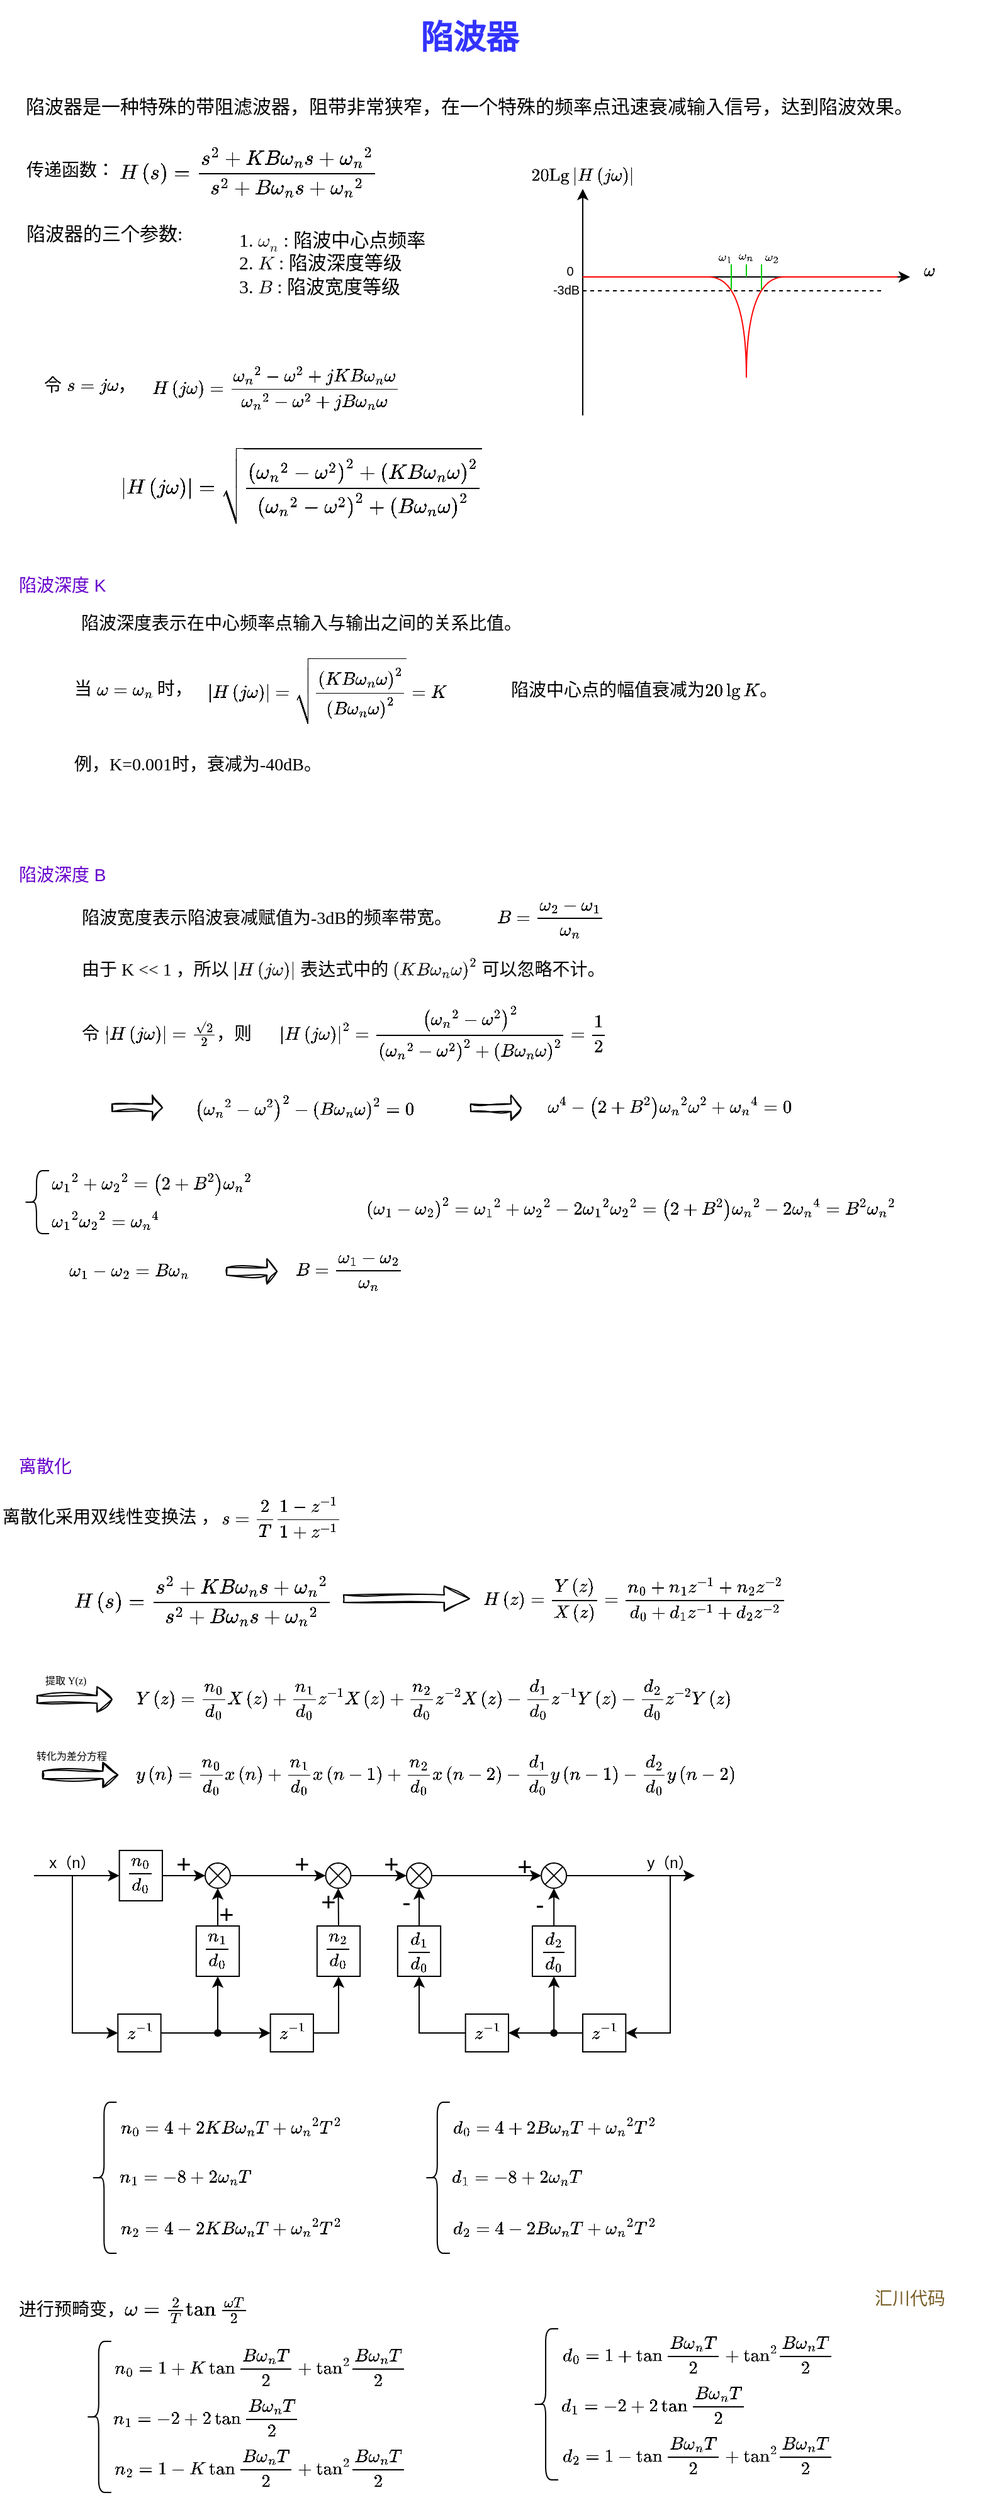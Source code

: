 <mxfile version="28.1.0">
  <diagram name="第 1 页" id="FaE2WmmqIbeJhJUzbk5Q">
    <mxGraphModel dx="1974" dy="1232" grid="1" gridSize="10" guides="1" tooltips="1" connect="1" arrows="1" fold="1" page="1" pageScale="1" pageWidth="827" pageHeight="1169" math="1" shadow="0">
      <root>
        <mxCell id="0" />
        <mxCell id="1" parent="0" />
        <mxCell id="cV3VLb_g4MpRarHLT8mB-1" value="陷波器" style="text;html=1;align=center;verticalAlign=middle;whiteSpace=wrap;rounded=0;fontSize=26;fontFamily=Comic Sans MS;fontColor=#3333FF;fontStyle=1" vertex="1" parent="1">
          <mxGeometry x="250" y="40" width="280" height="60" as="geometry" />
        </mxCell>
        <mxCell id="cV3VLb_g4MpRarHLT8mB-2" value="&lt;div style=&quot;color: rgb(0, 0, 0); font-weight: normal; line-height: 19px; white-space: pre;&quot;&gt;&lt;div&gt;&lt;span style=&quot;color: rgb(0, 0, 0);&quot;&gt;陷波器是一种特殊的带阻滤波器，阻带非常狭窄，在一个特殊的频率点迅速衰减输入信号，达到陷波效果。&lt;/span&gt;&lt;/div&gt;&lt;/div&gt;" style="text;html=1;align=center;verticalAlign=middle;whiteSpace=wrap;rounded=0;fontSize=15;labelBackgroundColor=none;fontFamily=Comic Sans MS;" vertex="1" parent="1">
          <mxGeometry x="30" y="110" width="720" height="30" as="geometry" />
        </mxCell>
        <mxCell id="cV3VLb_g4MpRarHLT8mB-3" value="&lt;span style=&quot;color: rgb(0, 0, 0); font-family: -apple-system, BlinkMacSystemFont, &amp;quot;Segoe WPC&amp;quot;, &amp;quot;Segoe UI&amp;quot;, system-ui, Ubuntu, &amp;quot;Droid Sans&amp;quot;, sans-serif; font-size: 14px; font-style: normal; font-variant-ligatures: normal; font-variant-caps: normal; font-weight: 400; letter-spacing: normal; orphans: 2; text-align: start; text-indent: 0px; text-transform: none; widows: 2; word-spacing: 0px; -webkit-text-stroke-width: 0px; white-space: normal; text-decoration-thickness: initial; text-decoration-style: initial; text-decoration-color: initial; display: inline !important; float: none;&quot;&gt;传递函数：&lt;/span&gt;" style="text;whiteSpace=wrap;html=1;" vertex="1" parent="1">
          <mxGeometry x="36" y="160" width="100" height="40" as="geometry" />
        </mxCell>
        <mxCell id="cV3VLb_g4MpRarHLT8mB-4" value="\[H\left( s \right) = \frac{{{s^2} + KB{\omega _n}s + {\omega _n}^2}}{{{s^2} + B{\omega _n}s + {\omega _n}^2}}\]" style="text;whiteSpace=wrap;html=1;fontSize=14;" vertex="1" parent="1">
          <mxGeometry x="110" y="136" width="240" height="60" as="geometry" />
        </mxCell>
        <mxCell id="cV3VLb_g4MpRarHLT8mB-5" value="&lt;span style=&quot;font-style: normal; font-variant-ligatures: normal; font-variant-caps: normal; font-weight: 400; letter-spacing: normal; orphans: 2; text-align: justify; text-indent: 0px; text-transform: none; widows: 2; word-spacing: 0px; -webkit-text-stroke-width: 0px; white-space: normal; text-decoration-thickness: initial; text-decoration-style: initial; text-decoration-color: initial; float: none; display: inline !important;&quot;&gt;陷波器的三个参数:&lt;/span&gt;" style="text;whiteSpace=wrap;html=1;fontSize=15;fontFamily=Comic Sans MS;labelBackgroundColor=none;fontColor=default;" vertex="1" parent="1">
          <mxGeometry x="36" y="210" width="180" height="50" as="geometry" />
        </mxCell>
        <UserObject label="&lt;ol style=&quot;font-style: normal; font-variant-ligatures: normal; font-variant-caps: normal; font-weight: 400; letter-spacing: normal; orphans: 2; text-align: justify; text-indent: 0px; text-transform: none; widows: 2; word-spacing: 0px; -webkit-text-stroke-width: 0px; white-space: normal; text-decoration-thickness: initial; text-decoration-style: initial; text-decoration-color: initial;&quot;&gt;&lt;li&gt;&lt;span class=&quot;katex&quot;&gt;&lt;span class=&quot;katex-mathml&quot;&gt;&lt;math xmlns=&quot;http://www.w3.org/1998/Math/MathML&quot;&gt;&lt;mrow&gt;&lt;msub&gt;&lt;mi&gt;ω&lt;/mi&gt;&lt;mi&gt;n&lt;/mi&gt;&lt;/msub&gt;&lt;/mrow&gt;&lt;/math&gt;&lt;/span&gt;&lt;span aria-hidden=&quot;true&quot; class=&quot;katex-html&quot;&gt;&lt;span class=&quot;base&quot;&gt;&lt;span class=&quot;mord&quot;&gt;&lt;span class=&quot;msupsub&quot;&gt;&lt;span class=&quot;vlist-t vlist-t2&quot;&gt;&lt;span class=&quot;vlist-r&quot;&gt;&lt;span class=&quot;vlist-s&quot;&gt;​&lt;/span&gt;&lt;/span&gt;&lt;span class=&quot;vlist-r&quot;&gt;&lt;span style=&quot;height: 0.15em;&quot; class=&quot;vlist&quot;&gt;&lt;span&gt;&lt;/span&gt;&lt;/span&gt;&lt;/span&gt;&lt;/span&gt;&lt;/span&gt;&lt;/span&gt;&lt;/span&gt;&lt;/span&gt;&lt;/span&gt;&lt;span&gt;&amp;nbsp;&lt;/span&gt;: 陷波中心点频率&lt;/li&gt;&lt;li&gt;&lt;span class=&quot;katex&quot;&gt;&lt;span class=&quot;katex-mathml&quot;&gt;&lt;math xmlns=&quot;http://www.w3.org/1998/Math/MathML&quot;&gt;&lt;mrow&gt;&lt;mi&gt;&lt;br&gt;&lt;/mi&gt;&lt;mi&gt;&lt;/mi&gt;&lt;mi&gt;K&lt;/mi&gt;&lt;/mrow&gt;&lt;/math&gt;&lt;/span&gt;&lt;/span&gt;&lt;span&gt;&amp;nbsp;&lt;/span&gt;: 陷波深度等级&lt;/li&gt;&lt;li&gt;&lt;span class=&quot;katex&quot;&gt;&lt;span class=&quot;katex-mathml&quot;&gt;&lt;math xmlns=&quot;http://www.w3.org/1998/Math/MathML&quot;&gt;&lt;mrow&gt;&lt;mi&gt;B&lt;/mi&gt;&lt;/mrow&gt;&lt;/math&gt;&lt;/span&gt;&lt;/span&gt;&lt;span&gt;&amp;nbsp;&lt;/span&gt;: 陷波宽度等级&lt;/li&gt;&lt;/ol&gt;" link="&lt;ol style=&quot;color: rgb(85, 85, 85); font-family: Lato, &amp;quot;PingFang SC&amp;quot;, &amp;quot;Microsoft YaHei&amp;quot;, sans-serif; font-size: 18px; font-style: normal; font-variant-ligatures: normal; font-variant-caps: normal; font-weight: 400; letter-spacing: normal; orphans: 2; text-align: justify; text-indent: 0px; text-transform: none; widows: 2; word-spacing: 0px; -webkit-text-stroke-width: 0px; white-space: normal; background-color: rgb(255, 255, 255); text-decoration-thickness: initial; text-decoration-style: initial; text-decoration-color: initial;&quot;&gt;&lt;li&gt;&lt;span class=&quot;katex&quot;&gt;&lt;span class=&quot;katex-mathml&quot;&gt;&lt;math xmlns=&quot;http://www.w3.org/1998/Math/MathML&quot;&gt;&lt;mrow&gt;&lt;msub&gt;&lt;mi&gt;ω&lt;/mi&gt;&lt;mi&gt;n&lt;/mi&gt;&lt;/msub&gt;&lt;/mrow&gt;&lt;/math&gt;&lt;/span&gt;&lt;span class=&quot;katex-html&quot; aria-hidden=&quot;true&quot;&gt;&lt;span class=&quot;base&quot;&gt;&lt;span class=&quot;strut&quot; style=&quot;height: 0.581em; vertical-align: -0.15em;&quot;&gt;&lt;/span&gt;&lt;span class=&quot;mord&quot;&gt;&lt;span class=&quot;mord mathnormal&quot; style=&quot;margin-right: 0.036em;&quot;&gt;ω&lt;/span&gt;&lt;span class=&quot;msupsub&quot;&gt;&lt;span class=&quot;vlist-t vlist-t2&quot;&gt;&lt;span class=&quot;vlist-r&quot;&gt;&lt;span class=&quot;vlist&quot; style=&quot;height: 0.151em;&quot;&gt;&lt;span style=&quot;top: -2.55em; margin-left: -0.036em; margin-right: 0.05em;&quot;&gt;&lt;span class=&quot;pstrut&quot; style=&quot;height: 2.7em;&quot;&gt;&lt;/span&gt;&lt;span class=&quot;sizing reset-size6 size3 mtight&quot;&gt;&lt;span class=&quot;mord mathnormal mtight&quot;&gt;n&lt;/span&gt;&lt;/span&gt;&lt;/span&gt;&lt;/span&gt;&lt;span class=&quot;vlist-s&quot;&gt;​&lt;/span&gt;&lt;/span&gt;&lt;span class=&quot;vlist-r&quot;&gt;&lt;span class=&quot;vlist&quot; style=&quot;height: 0.15em;&quot;&gt;&lt;span&gt;&lt;/span&gt;&lt;/span&gt;&lt;/span&gt;&lt;/span&gt;&lt;/span&gt;&lt;/span&gt;&lt;/span&gt;&lt;/span&gt;&lt;/span&gt;&lt;span&gt;&amp;nbsp;&lt;/span&gt;: 陷波中心点频率&lt;/li&gt;&lt;li&gt;&lt;span class=&quot;katex&quot;&gt;&lt;span class=&quot;katex-mathml&quot;&gt;&lt;math xmlns=&quot;http://www.w3.org/1998/Math/MathML&quot;&gt;&lt;mrow&gt;&lt;mi&gt;K&lt;/mi&gt;&lt;/mrow&gt;&lt;/math&gt;&lt;/span&gt;&lt;span class=&quot;katex-html&quot; aria-hidden=&quot;true&quot;&gt;&lt;span class=&quot;base&quot;&gt;&lt;span class=&quot;strut&quot; style=&quot;height: 0.683em; vertical-align: 0em;&quot;&gt;&lt;/span&gt;&lt;span class=&quot;mord mathnormal&quot; style=&quot;margin-right: 0.072em;&quot;&gt;K&lt;/span&gt;&lt;/span&gt;&lt;/span&gt;&lt;/span&gt;&lt;span&gt;&amp;nbsp;&lt;/span&gt;: 陷波深度等级&lt;/li&gt;&lt;li&gt;&lt;span class=&quot;katex&quot;&gt;&lt;span class=&quot;katex-mathml&quot;&gt;&lt;math xmlns=&quot;http://www.w3.org/1998/Math/MathML&quot;&gt;&lt;mrow&gt;&lt;mi&gt;B&lt;/mi&gt;&lt;/mrow&gt;&lt;/math&gt;&lt;/span&gt;&lt;span class=&quot;katex-html&quot; aria-hidden=&quot;true&quot;&gt;&lt;span class=&quot;base&quot;&gt;&lt;span class=&quot;strut&quot; style=&quot;height: 0.683em; vertical-align: 0em;&quot;&gt;&lt;/span&gt;&lt;span class=&quot;mord mathnormal&quot; style=&quot;margin-right: 0.05em;&quot;&gt;B&lt;/span&gt;&lt;/span&gt;&lt;/span&gt;&lt;/span&gt;&lt;span&gt;&amp;nbsp;&lt;/span&gt;: 陷波宽度等级&lt;/li&gt;&lt;/ol&gt;" id="cV3VLb_g4MpRarHLT8mB-6">
          <mxCell style="text;whiteSpace=wrap;html=1;fontSize=15;fontFamily=Comic Sans MS;labelBackgroundColor=none;fontColor=default;" vertex="1" parent="1">
            <mxGeometry x="180" y="200" width="260" height="90" as="geometry" />
          </mxCell>
        </UserObject>
        <mxCell id="cV3VLb_g4MpRarHLT8mB-7" value="" style="endArrow=classic;html=1;rounded=0;" edge="1" parent="1">
          <mxGeometry width="50" height="50" relative="1" as="geometry">
            <mxPoint x="480" y="260" as="sourcePoint" />
            <mxPoint x="740" y="260" as="targetPoint" />
          </mxGeometry>
        </mxCell>
        <mxCell id="cV3VLb_g4MpRarHLT8mB-8" value="" style="endArrow=classic;html=1;rounded=0;" edge="1" parent="1">
          <mxGeometry width="50" height="50" relative="1" as="geometry">
            <mxPoint x="480" y="370" as="sourcePoint" />
            <mxPoint x="480" y="190" as="targetPoint" />
          </mxGeometry>
        </mxCell>
        <mxCell id="cV3VLb_g4MpRarHLT8mB-9" value="" style="curved=1;endArrow=none;html=1;rounded=0;endFill=0;strokeColor=#FF0000;" edge="1" parent="1">
          <mxGeometry width="50" height="50" relative="1" as="geometry">
            <mxPoint x="610" y="340" as="sourcePoint" />
            <mxPoint x="580" y="260" as="targetPoint" />
            <Array as="points">
              <mxPoint x="610" y="260" />
            </Array>
          </mxGeometry>
        </mxCell>
        <mxCell id="cV3VLb_g4MpRarHLT8mB-10" value="" style="curved=1;endArrow=none;html=1;rounded=0;endFill=0;strokeColor=#FF0000;" edge="1" parent="1">
          <mxGeometry width="50" height="50" relative="1" as="geometry">
            <mxPoint x="610" y="340" as="sourcePoint" />
            <mxPoint x="640" y="260" as="targetPoint" />
            <Array as="points">
              <mxPoint x="610" y="260" />
            </Array>
          </mxGeometry>
        </mxCell>
        <mxCell id="cV3VLb_g4MpRarHLT8mB-12" value="&lt;span style=&quot;color: rgb(0, 0, 0); font-family: Helvetica; font-size: 12px; font-style: normal; font-variant-ligatures: normal; font-variant-caps: normal; font-weight: 400; letter-spacing: normal; orphans: 2; text-align: left; text-indent: 0px; text-transform: none; widows: 2; word-spacing: 0px; -webkit-text-stroke-width: 0px; white-space: normal; background-color: rgb(236, 236, 236); text-decoration-thickness: initial; text-decoration-style: initial; text-decoration-color: initial; float: none; display: inline !important;&quot;&gt;\[\omega \]&lt;/span&gt;" style="text;html=1;align=center;verticalAlign=middle;whiteSpace=wrap;rounded=0;" vertex="1" parent="1">
          <mxGeometry x="740" y="240" width="30" height="30" as="geometry" />
        </mxCell>
        <mxCell id="cV3VLb_g4MpRarHLT8mB-13" value="\[20{\rm{Lg}}\left| {H\left( {j\omega } \right)} \right|\]" style="text;html=1;align=center;verticalAlign=middle;whiteSpace=wrap;rounded=0;" vertex="1" parent="1">
          <mxGeometry x="440" y="165" width="80" height="30" as="geometry" />
        </mxCell>
        <mxCell id="cV3VLb_g4MpRarHLT8mB-15" value="" style="endArrow=none;dashed=1;html=1;rounded=0;" edge="1" parent="1">
          <mxGeometry width="50" height="50" relative="1" as="geometry">
            <mxPoint x="480" y="271" as="sourcePoint" />
            <mxPoint x="720" y="271" as="targetPoint" />
          </mxGeometry>
        </mxCell>
        <mxCell id="cV3VLb_g4MpRarHLT8mB-16" value="0" style="text;html=1;align=center;verticalAlign=middle;whiteSpace=wrap;rounded=0;fontSize=10;" vertex="1" parent="1">
          <mxGeometry x="460" y="245" width="20" height="20" as="geometry" />
        </mxCell>
        <mxCell id="cV3VLb_g4MpRarHLT8mB-17" value="-3dB" style="text;html=1;align=center;verticalAlign=middle;whiteSpace=wrap;rounded=0;fontSize=10;" vertex="1" parent="1">
          <mxGeometry x="457" y="260" width="20" height="20" as="geometry" />
        </mxCell>
        <mxCell id="cV3VLb_g4MpRarHLT8mB-18" value="" style="endArrow=none;html=1;rounded=0;fontColor=#FF0000;strokeColor=#FF0000;" edge="1" parent="1">
          <mxGeometry width="50" height="50" relative="1" as="geometry">
            <mxPoint x="480" y="260" as="sourcePoint" />
            <mxPoint x="580" y="260" as="targetPoint" />
          </mxGeometry>
        </mxCell>
        <mxCell id="cV3VLb_g4MpRarHLT8mB-19" value="" style="endArrow=none;html=1;rounded=0;fontColor=#FF0000;strokeColor=#FF0000;" edge="1" parent="1">
          <mxGeometry width="50" height="50" relative="1" as="geometry">
            <mxPoint x="640" y="260" as="sourcePoint" />
            <mxPoint x="730" y="260" as="targetPoint" />
          </mxGeometry>
        </mxCell>
        <mxCell id="cV3VLb_g4MpRarHLT8mB-20" value="" style="endArrow=none;html=1;rounded=0;fontColor=#00CC00;strokeColor=#00CC00;" edge="1" parent="1">
          <mxGeometry width="50" height="50" relative="1" as="geometry">
            <mxPoint x="598" y="270" as="sourcePoint" />
            <mxPoint x="598" y="250" as="targetPoint" />
          </mxGeometry>
        </mxCell>
        <mxCell id="cV3VLb_g4MpRarHLT8mB-21" value="" style="endArrow=none;html=1;rounded=0;fontColor=#00CC00;strokeColor=#00CC00;" edge="1" parent="1">
          <mxGeometry width="50" height="50" relative="1" as="geometry">
            <mxPoint x="622" y="270" as="sourcePoint" />
            <mxPoint x="622" y="250" as="targetPoint" />
          </mxGeometry>
        </mxCell>
        <mxCell id="cV3VLb_g4MpRarHLT8mB-22" value="" style="endArrow=none;html=1;rounded=0;fontColor=#00CC00;strokeColor=#00CC00;" edge="1" parent="1">
          <mxGeometry width="50" height="50" relative="1" as="geometry">
            <mxPoint x="610" y="260" as="sourcePoint" />
            <mxPoint x="610" y="250" as="targetPoint" />
          </mxGeometry>
        </mxCell>
        <mxCell id="cV3VLb_g4MpRarHLT8mB-23" value="\[{{\omega _n}}\]" style="text;html=1;align=center;verticalAlign=middle;whiteSpace=wrap;rounded=0;fontSize=8;" vertex="1" parent="1">
          <mxGeometry x="600" y="234" width="20" height="20" as="geometry" />
        </mxCell>
        <mxCell id="cV3VLb_g4MpRarHLT8mB-24" value="\[{{\omega _2}}\]" style="text;html=1;align=center;verticalAlign=middle;whiteSpace=wrap;rounded=0;fontSize=8;" vertex="1" parent="1">
          <mxGeometry x="620" y="235" width="20" height="20" as="geometry" />
        </mxCell>
        <mxCell id="cV3VLb_g4MpRarHLT8mB-25" value="\[{{\omega _1}}\]" style="text;html=1;align=center;verticalAlign=middle;whiteSpace=wrap;rounded=0;fontSize=8;" vertex="1" parent="1">
          <mxGeometry x="583" y="235" width="20" height="20" as="geometry" />
        </mxCell>
        <mxCell id="cV3VLb_g4MpRarHLT8mB-26" value="&lt;div style=&quot;color: rgb(0, 0, 0); font-weight: normal; line-height: 19px; white-space: pre;&quot;&gt;&lt;div&gt;&lt;span style=&quot;color: rgb(0, 0, 0);&quot;&gt;令 \(s=j\omega\)，&lt;/span&gt;&lt;/div&gt;&lt;/div&gt;" style="text;whiteSpace=wrap;html=1;fontFamily=Comic Sans MS;labelBackgroundColor=none;fontSize=14;" vertex="1" parent="1">
          <mxGeometry x="50" y="330" width="130" height="40" as="geometry" />
        </mxCell>
        <mxCell id="cV3VLb_g4MpRarHLT8mB-28" value="&#xa;&lt;span style=&quot;color: rgb(0, 0, 0); font-family: &amp;quot;Comic Sans MS&amp;quot;; font-style: normal; font-variant-ligatures: normal; font-variant-caps: normal; font-weight: 400; letter-spacing: normal; orphans: 2; text-indent: 0px; text-transform: none; widows: 2; word-spacing: 0px; -webkit-text-stroke-width: 0px; white-space: normal; background-color: rgb(236, 236, 236); text-decoration-thickness: initial; text-decoration-style: initial; text-decoration-color: initial; float: none; display: inline !important;&quot;&gt;\[H\left( {j\omega } \right) = \frac{{{\omega _n}^2 - {\omega ^2} + jKB{\omega _n}\omega }}{{{\omega _n}^2 - {\omega ^2} + jB{\omega _n}\omega }}\]&lt;/span&gt;&#xa;&#xa;" style="text;html=1;align=left;verticalAlign=middle;whiteSpace=wrap;rounded=0;fontSize=14;" vertex="1" parent="1">
          <mxGeometry x="136" y="322" width="240" height="70" as="geometry" />
        </mxCell>
        <mxCell id="cV3VLb_g4MpRarHLT8mB-30" value="\[\left| {H\left( {j\omega } \right)} \right| = \sqrt {\frac{{{{\left( {{\omega _n}^2 - {\omega ^2}} \right)}^2} + {{\left( {KB{\omega _n}\omega } \right)}^2}}}{{{{\left( {{\omega _n}^2 - {\omega ^2}} \right)}^2} + {{\left( {B{\omega _n}\omega } \right)}^2}}}} \]" style="text;html=1;align=center;verticalAlign=middle;whiteSpace=wrap;rounded=0;fontSize=14;" vertex="1" parent="1">
          <mxGeometry x="121" y="400" width="270" height="50" as="geometry" />
        </mxCell>
        <mxCell id="cV3VLb_g4MpRarHLT8mB-31" value="&lt;div style=&quot;color: rgb(0, 0, 0); background-color: rgb(255, 255, 255); font-weight: normal; line-height: 19px; white-space: pre;&quot;&gt;&lt;div&gt;&lt;span style=&quot;color: rgb(0, 0, 0);&quot;&gt;陷波深度表示在中心频率点输入与输出之间的关系比值。&lt;/span&gt;&lt;/div&gt;&lt;/div&gt;" style="text;html=1;align=center;verticalAlign=middle;whiteSpace=wrap;rounded=0;fontFamily=Comic Sans MS;fontSize=14;" vertex="1" parent="1">
          <mxGeometry x="56.5" y="520" width="399" height="30" as="geometry" />
        </mxCell>
        <mxCell id="cV3VLb_g4MpRarHLT8mB-32" value="陷波深度 K" style="text;html=1;align=left;verticalAlign=middle;whiteSpace=wrap;rounded=0;fontColor=#6600CC;fontSize=14;" vertex="1" parent="1">
          <mxGeometry x="30" y="490" width="134.94" height="30" as="geometry" />
        </mxCell>
        <mxCell id="cV3VLb_g4MpRarHLT8mB-34" value="\[\left| {H\left( {j\omega } \right)} \right| = \sqrt {\frac{{{{\left( {KB{\omega _n}\omega } \right)}^2}}}{{{{\left( {B{\omega _n}\omega } \right)}^2}}}}&amp;nbsp; = K\]" style="text;html=1;align=left;verticalAlign=middle;whiteSpace=wrap;rounded=0;fontFamily=Comic Sans MS;fontSize=14;" vertex="1" parent="1">
          <mxGeometry x="180" y="550" width="235.06" height="75" as="geometry" />
        </mxCell>
        <mxCell id="cV3VLb_g4MpRarHLT8mB-35" value="当 \(\omega&amp;nbsp; = {\omega _n}\) 时，" style="text;html=1;align=left;verticalAlign=middle;whiteSpace=wrap;rounded=0;fontFamily=Comic Sans MS;fontSize=14;" vertex="1" parent="1">
          <mxGeometry x="74.25" y="557.5" width="163.5" height="60" as="geometry" />
        </mxCell>
        <mxCell id="cV3VLb_g4MpRarHLT8mB-36" value="&lt;div style=&quot;color: rgb(0, 0, 0); background-color: rgb(255, 255, 255); font-weight: normal; font-size: 14px; line-height: 19px; white-space: pre;&quot;&gt;&lt;div&gt;&lt;span style=&quot;color: rgb(0, 0, 0);&quot;&gt;陷波中心点的幅值衰减为\(20\lg K\)。&lt;/span&gt;&lt;/div&gt;&lt;/div&gt;" style="text;html=1;align=left;verticalAlign=middle;whiteSpace=wrap;rounded=0;fontFamily=Comic Sans MS;fontSize=14;" vertex="1" parent="1">
          <mxGeometry x="421" y="557.5" width="229" height="60" as="geometry" />
        </mxCell>
        <mxCell id="cV3VLb_g4MpRarHLT8mB-38" value="&lt;span style=&quot;color: rgb(0, 0, 0); font-family: &amp;quot;Comic Sans MS&amp;quot;; font-size: 14px; font-style: normal; font-variant-ligatures: normal; font-variant-caps: normal; font-weight: 400; letter-spacing: normal; orphans: 2; text-align: left; text-indent: 0px; text-transform: none; widows: 2; word-spacing: 0px; -webkit-text-stroke-width: 0px; white-space: pre; background-color: rgb(255, 255, 255); text-decoration-thickness: initial; text-decoration-style: initial; text-decoration-color: initial; float: none; display: inline !important;&quot;&gt;例，K=0.001时，衰减为-40dB。&lt;/span&gt;" style="text;html=1;align=left;verticalAlign=middle;whiteSpace=wrap;rounded=0;fontFamily=Comic Sans MS;fontSize=14;" vertex="1" parent="1">
          <mxGeometry x="74.25" y="617.5" width="245.75" height="60" as="geometry" />
        </mxCell>
        <mxCell id="cV3VLb_g4MpRarHLT8mB-39" value="陷波深度 B" style="text;html=1;align=left;verticalAlign=middle;whiteSpace=wrap;rounded=0;fontColor=#6600CC;fontSize=14;" vertex="1" parent="1">
          <mxGeometry x="30" y="720" width="134.94" height="30" as="geometry" />
        </mxCell>
        <mxCell id="cV3VLb_g4MpRarHLT8mB-40" value="&lt;span style=&quot;background-color: rgb(255, 255, 255); white-space: pre; color: light-dark(rgb(0, 0, 0), rgb(255, 255, 255));&quot;&gt;陷波宽度表示陷波衰减赋值为-3dB的频率带宽。&lt;/span&gt;" style="text;html=1;align=left;verticalAlign=middle;whiteSpace=wrap;rounded=0;fontFamily=Comic Sans MS;fontSize=14;" vertex="1" parent="1">
          <mxGeometry x="80" y="750" width="380" height="40" as="geometry" />
        </mxCell>
        <mxCell id="cV3VLb_g4MpRarHLT8mB-41" value="\[B = \frac{{{\omega _2} - {\omega _1}}}{{{\omega _n}}}\]" style="text;html=1;align=left;verticalAlign=middle;whiteSpace=wrap;rounded=0;fontFamily=Comic Sans MS;fontSize=14;" vertex="1" parent="1">
          <mxGeometry x="410" y="750" width="110" height="40" as="geometry" />
        </mxCell>
        <mxCell id="cV3VLb_g4MpRarHLT8mB-42" value="&lt;br&gt;&lt;div style=&quot;line-height: 19px; color: rgb(0, 0, 0);&quot;&gt;&lt;div style=&quot;&quot;&gt;&lt;span style=&quot;color: rgb(0, 0, 0); font-size: 14px; font-weight: normal; white-space: pre;&quot;&gt;由于 K &amp;lt;&amp;lt; 1 ，所以 &lt;/span&gt;&lt;font color=&quot;#222222&quot;&gt;&lt;span style=&quot;white-space: pre;&quot;&gt;\(\left| {H\left( {j\omega } \right)} \right|\)&lt;/span&gt;&lt;/font&gt;&lt;span style=&quot;color: rgb(0, 0, 0); font-size: 14px; font-weight: normal; white-space: pre;&quot;&gt; 表达式中的 &lt;/span&gt;&lt;font color=&quot;#222222&quot;&gt;&lt;span style=&quot;white-space: pre;&quot;&gt;\({\left( {KB{\omega _n}\omega } \right)^2}\)&lt;/span&gt;&lt;/font&gt;&lt;span style=&quot;color: rgb(0, 0, 0); font-size: 14px; font-weight: normal; white-space: pre;&quot;&gt; 可以忽略不计。&lt;/span&gt;&lt;/div&gt;&lt;/div&gt;&lt;div&gt;&lt;br&gt;&lt;/div&gt;" style="text;html=1;align=left;verticalAlign=middle;whiteSpace=wrap;rounded=0;fontFamily=Comic Sans MS;fontSize=14;labelBackgroundColor=none;" vertex="1" parent="1">
          <mxGeometry x="80" y="780" width="480" height="60" as="geometry" />
        </mxCell>
        <mxCell id="cV3VLb_g4MpRarHLT8mB-43" value="令 \(\left| {H\left( {j\omega } \right)} \right| = \frac{{\sqrt 2 }}{2}\)，则" style="text;html=1;align=left;verticalAlign=middle;whiteSpace=wrap;rounded=0;fontFamily=Comic Sans MS;fontSize=14;" vertex="1" parent="1">
          <mxGeometry x="80" y="840" width="165.75" height="40" as="geometry" />
        </mxCell>
        <mxCell id="cV3VLb_g4MpRarHLT8mB-44" value="\[{\left| {H\left( {j\omega } \right)} \right|^2} = \frac{{{{\left( {{\omega _n}^2 - {\omega ^2}} \right)}^2}}}{{{{\left( {{\omega _n}^2 - {\omega ^2}} \right)}^2} + {{\left( {B{\omega _n}\omega } \right)}^2}}} = \frac{1}{2}\]" style="text;html=1;align=left;verticalAlign=middle;whiteSpace=wrap;rounded=0;fontFamily=Comic Sans MS;fontSize=14;" vertex="1" parent="1">
          <mxGeometry x="237.13" y="840" width="202.87" height="40" as="geometry" />
        </mxCell>
        <mxCell id="cV3VLb_g4MpRarHLT8mB-46" value="\[{\left( {{\omega _n}^2 - {\omega ^2}} \right)^2} - {\left( {B{\omega _n}\omega } \right)^2} = 0\]" style="text;html=1;align=left;verticalAlign=middle;whiteSpace=wrap;rounded=0;fontFamily=Comic Sans MS;fontSize=14;" vertex="1" parent="1">
          <mxGeometry x="170" y="900" width="210" height="40" as="geometry" />
        </mxCell>
        <mxCell id="cV3VLb_g4MpRarHLT8mB-48" value="" style="shape=singleArrow;whiteSpace=wrap;html=1;sketch=1;curveFitting=1;jiggle=2;fontFamily=Comic Sans MS;" vertex="1" parent="1">
          <mxGeometry x="106" y="910" width="40" height="20" as="geometry" />
        </mxCell>
        <mxCell id="cV3VLb_g4MpRarHLT8mB-49" value="" style="shape=singleArrow;whiteSpace=wrap;html=1;sketch=1;curveFitting=1;jiggle=2;fontFamily=Comic Sans MS;" vertex="1" parent="1">
          <mxGeometry x="391" y="910" width="40" height="20" as="geometry" />
        </mxCell>
        <mxCell id="cV3VLb_g4MpRarHLT8mB-51" value="\[{\omega ^4} - \left( {2 + {B^2}} \right){\omega _n}^2{\omega ^2} + {\omega _n}^4 = 0\]" style="text;html=1;align=left;verticalAlign=middle;whiteSpace=wrap;rounded=0;fontFamily=Comic Sans MS;fontSize=14;" vertex="1" parent="1">
          <mxGeometry x="450" y="900" width="210" height="40" as="geometry" />
        </mxCell>
        <mxCell id="cV3VLb_g4MpRarHLT8mB-54" value="\[{\omega _1}^2 + {\omega _2}^2 = \left( {2 + {B^2}} \right){\omega _n}^2\]" style="text;html=1;align=left;verticalAlign=middle;whiteSpace=wrap;rounded=0;fontFamily=Comic Sans MS;fontSize=14;" vertex="1" parent="1">
          <mxGeometry x="56.0" y="960" width="210" height="40" as="geometry" />
        </mxCell>
        <mxCell id="cV3VLb_g4MpRarHLT8mB-55" value="\[{\omega _1}^2{\omega _2}^2 = {\omega _n}^4\]" style="text;html=1;align=left;verticalAlign=middle;whiteSpace=wrap;rounded=0;fontFamily=Comic Sans MS;fontSize=14;" vertex="1" parent="1">
          <mxGeometry x="56.0" y="990" width="210" height="40" as="geometry" />
        </mxCell>
        <mxCell id="cV3VLb_g4MpRarHLT8mB-56" value="" style="shape=curlyBracket;whiteSpace=wrap;html=1;rounded=1;labelPosition=left;verticalLabelPosition=middle;align=right;verticalAlign=middle;fontFamily=Comic Sans MS;" vertex="1" parent="1">
          <mxGeometry x="36.0" y="970" width="20" height="50" as="geometry" />
        </mxCell>
        <mxCell id="cV3VLb_g4MpRarHLT8mB-57" value="\[{\left( {{\omega _1} - {\omega _2}} \right)^2} = {\omega _1}^2 + {\omega _2}^2 - 2{\omega _1}^2{\omega _2}^2 = \left( {2 + {B^2}} \right){\omega _n}^2 - 2{\omega _n}^4 = {B^2}{\omega _n}^2\]" style="text;html=1;align=left;verticalAlign=middle;whiteSpace=wrap;rounded=0;fontFamily=Comic Sans MS;fontSize=14;" vertex="1" parent="1">
          <mxGeometry x="306" y="980" width="504" height="40" as="geometry" />
        </mxCell>
        <mxCell id="cV3VLb_g4MpRarHLT8mB-58" value="" style="shape=singleArrow;whiteSpace=wrap;html=1;sketch=1;curveFitting=1;jiggle=2;fontFamily=Comic Sans MS;" vertex="1" parent="1">
          <mxGeometry x="46.34" y="1380" width="59.66" height="20" as="geometry" />
        </mxCell>
        <mxCell id="cV3VLb_g4MpRarHLT8mB-59" value="\[{\omega _1} - {\omega _2} = B{\omega _n}\]" style="text;html=1;align=left;verticalAlign=middle;whiteSpace=wrap;rounded=0;fontFamily=Comic Sans MS;fontSize=14;" vertex="1" parent="1">
          <mxGeometry x="70" y="1030" width="130" height="40" as="geometry" />
        </mxCell>
        <mxCell id="cV3VLb_g4MpRarHLT8mB-60" value="" style="shape=singleArrow;whiteSpace=wrap;html=1;sketch=1;curveFitting=1;jiggle=2;fontFamily=Comic Sans MS;" vertex="1" parent="1">
          <mxGeometry x="197.13" y="1040" width="40" height="20" as="geometry" />
        </mxCell>
        <mxCell id="cV3VLb_g4MpRarHLT8mB-61" value="\[B = \frac{{{\omega _1} - {\omega _2}}}{{{\omega _n}}}\]" style="text;html=1;align=left;verticalAlign=middle;whiteSpace=wrap;rounded=0;fontFamily=Comic Sans MS;fontSize=14;" vertex="1" parent="1">
          <mxGeometry x="250" y="1030" width="130" height="40" as="geometry" />
        </mxCell>
        <mxCell id="cV3VLb_g4MpRarHLT8mB-62" value="离散化" style="text;html=1;align=left;verticalAlign=middle;whiteSpace=wrap;rounded=0;fontColor=#6600CC;fontSize=14;" vertex="1" parent="1">
          <mxGeometry x="30" y="1190" width="134.94" height="30" as="geometry" />
        </mxCell>
        <mxCell id="cV3VLb_g4MpRarHLT8mB-63" value="\[s = \frac{2}{T}\frac{{1 - {z^{ - 1}}}}{{1 + {z^{ - 1}}}}\]" style="text;html=1;align=left;verticalAlign=middle;whiteSpace=wrap;rounded=0;fontFamily=Comic Sans MS;fontSize=14;" vertex="1" parent="1">
          <mxGeometry x="191" y="1225" width="130" height="40" as="geometry" />
        </mxCell>
        <mxCell id="cV3VLb_g4MpRarHLT8mB-64" value="离散化采用双线性变换法 ，&amp;nbsp;" style="text;html=1;align=left;verticalAlign=middle;whiteSpace=wrap;rounded=0;fontSize=14;" vertex="1" parent="1">
          <mxGeometry x="17.19" y="1230" width="202.81" height="30" as="geometry" />
        </mxCell>
        <mxCell id="cV3VLb_g4MpRarHLT8mB-65" value="" style="shape=singleArrow;whiteSpace=wrap;html=1;sketch=1;curveFitting=1;jiggle=2;fontFamily=Comic Sans MS;" vertex="1" parent="1">
          <mxGeometry x="290" y="1300" width="100" height="20" as="geometry" />
        </mxCell>
        <mxCell id="cV3VLb_g4MpRarHLT8mB-71" value="&#xa;&lt;span style=&quot;color: rgb(0, 0, 0); font-family: Helvetica; font-size: 14px; font-style: normal; font-variant-ligatures: normal; font-variant-caps: normal; font-weight: 400; letter-spacing: normal; orphans: 2; text-align: left; text-indent: 0px; text-transform: none; widows: 2; word-spacing: 0px; -webkit-text-stroke-width: 0px; white-space: normal; background-color: rgb(236, 236, 236); text-decoration-thickness: initial; text-decoration-style: initial; text-decoration-color: initial; display: inline !important; float: none;&quot;&gt;\[H\left( s \right) = \frac{{{s^2} + KB{\omega _n}s + {\omega _n}^2}}{{{s^2} + B{\omega _n}s + {\omega _n}^2}}\]&lt;/span&gt;&#xa;&#xa;" style="text;html=1;align=left;verticalAlign=middle;whiteSpace=wrap;rounded=0;fontFamily=Comic Sans MS;fontSize=14;" vertex="1" parent="1">
          <mxGeometry x="74.25" y="1300" width="130" height="40" as="geometry" />
        </mxCell>
        <mxCell id="cV3VLb_g4MpRarHLT8mB-73" value="提取 Y(z)" style="text;html=1;align=left;verticalAlign=middle;whiteSpace=wrap;rounded=0;fontFamily=Comic Sans MS;fontSize=8;" vertex="1" parent="1">
          <mxGeometry x="51.49" y="1360" width="53.92" height="30" as="geometry" />
        </mxCell>
        <mxCell id="cV3VLb_g4MpRarHLT8mB-74" value="" style="shape=curlyBracket;whiteSpace=wrap;html=1;rounded=1;labelPosition=left;verticalLabelPosition=middle;align=right;verticalAlign=middle;fontFamily=Comic Sans MS;" vertex="1" parent="1">
          <mxGeometry x="89.66" y="1710" width="20" height="120" as="geometry" />
        </mxCell>
        <mxCell id="cV3VLb_g4MpRarHLT8mB-76" value="\[{n_0} = 4 + 2KB{\omega _n}T + {\omega _n}^2{T^2}\]" style="text;html=1;align=left;verticalAlign=middle;whiteSpace=wrap;rounded=0;fontFamily=Comic Sans MS;fontSize=14;" vertex="1" parent="1">
          <mxGeometry x="110.66" y="1710" width="224.75" height="40" as="geometry" />
        </mxCell>
        <mxCell id="cV3VLb_g4MpRarHLT8mB-77" value="\[{n_1} =  - 8 + 2{\omega _n}T\]" style="text;html=1;align=left;verticalAlign=middle;whiteSpace=wrap;rounded=0;fontFamily=Comic Sans MS;fontSize=14;" vertex="1" parent="1">
          <mxGeometry x="109.66" y="1750" width="225.75" height="40" as="geometry" />
        </mxCell>
        <mxCell id="cV3VLb_g4MpRarHLT8mB-78" value="\[{n_2} = 4 - 2KB{\omega _n}T + {\omega _n}^2{T^2}\]" style="text;html=1;align=left;verticalAlign=middle;whiteSpace=wrap;rounded=0;fontFamily=Comic Sans MS;fontSize=14;" vertex="1" parent="1">
          <mxGeometry x="110.66" y="1790" width="224.75" height="40" as="geometry" />
        </mxCell>
        <mxCell id="cV3VLb_g4MpRarHLT8mB-79" value="" style="shape=curlyBracket;whiteSpace=wrap;html=1;rounded=1;labelPosition=left;verticalLabelPosition=middle;align=right;verticalAlign=middle;fontFamily=Comic Sans MS;" vertex="1" parent="1">
          <mxGeometry x="354.41" y="1710" width="20" height="120" as="geometry" />
        </mxCell>
        <mxCell id="cV3VLb_g4MpRarHLT8mB-80" value="\[{d_0} = 4 + 2B{\omega _n}T + {\omega _n}^2{T^2}\]" style="text;html=1;align=left;verticalAlign=middle;whiteSpace=wrap;rounded=0;fontFamily=Comic Sans MS;fontSize=14;" vertex="1" parent="1">
          <mxGeometry x="375.41" y="1710" width="130" height="40" as="geometry" />
        </mxCell>
        <mxCell id="cV3VLb_g4MpRarHLT8mB-81" value="\[{d_1} =  - 8 + 2{\omega _n}T\]" style="text;html=1;align=left;verticalAlign=middle;whiteSpace=wrap;rounded=0;fontFamily=Comic Sans MS;fontSize=14;" vertex="1" parent="1">
          <mxGeometry x="374.41" y="1750" width="130" height="40" as="geometry" />
        </mxCell>
        <mxCell id="cV3VLb_g4MpRarHLT8mB-82" value="\[{d_2} = 4 - 2B{\omega _n}T + {\omega _n}^2{T^2}\]" style="text;html=1;align=left;verticalAlign=middle;whiteSpace=wrap;rounded=0;fontFamily=Comic Sans MS;fontSize=14;" vertex="1" parent="1">
          <mxGeometry x="375.41" y="1790" width="130" height="40" as="geometry" />
        </mxCell>
        <mxCell id="cV3VLb_g4MpRarHLT8mB-83" value="进行预畸变，\(\omega&amp;nbsp; = \frac{2}{T}\tan \frac{{\omega T}}{2}\)" style="text;html=1;align=left;verticalAlign=middle;whiteSpace=wrap;rounded=0;fontSize=14;" vertex="1" parent="1">
          <mxGeometry x="30.0" y="1860" width="202.81" height="30" as="geometry" />
        </mxCell>
        <mxCell id="cV3VLb_g4MpRarHLT8mB-84" value="" style="shape=curlyBracket;whiteSpace=wrap;html=1;rounded=1;labelPosition=left;verticalLabelPosition=middle;align=right;verticalAlign=middle;fontFamily=Comic Sans MS;" vertex="1" parent="1">
          <mxGeometry x="85.41" y="1900" width="20" height="120" as="geometry" />
        </mxCell>
        <mxCell id="cV3VLb_g4MpRarHLT8mB-85" value="\[{n_0} = 1 + K\tan \frac{{B{\omega _n}T}}{2} + {\tan ^2}\frac{{B{\omega _n}T}}{2}\]" style="text;html=1;align=left;verticalAlign=middle;whiteSpace=wrap;rounded=0;fontFamily=Comic Sans MS;fontSize=14;" vertex="1" parent="1">
          <mxGeometry x="106.41" y="1900" width="224.75" height="40" as="geometry" />
        </mxCell>
        <mxCell id="cV3VLb_g4MpRarHLT8mB-86" value="\[{n_1} =  - 2 + 2\tan \frac{{B{\omega _n}T}}{2}\]" style="text;html=1;align=left;verticalAlign=middle;whiteSpace=wrap;rounded=0;fontFamily=Comic Sans MS;fontSize=14;" vertex="1" parent="1">
          <mxGeometry x="105.41" y="1940" width="225.75" height="40" as="geometry" />
        </mxCell>
        <mxCell id="cV3VLb_g4MpRarHLT8mB-87" value="\[{n_2} = 1 - K\tan \frac{{B{\omega _n}T}}{2} + {\tan ^2}\frac{{B{\omega _n}T}}{2}\]" style="text;html=1;align=left;verticalAlign=middle;whiteSpace=wrap;rounded=0;fontFamily=Comic Sans MS;fontSize=14;" vertex="1" parent="1">
          <mxGeometry x="106.41" y="1980" width="224.75" height="40" as="geometry" />
        </mxCell>
        <mxCell id="cV3VLb_g4MpRarHLT8mB-88" value="" style="shape=curlyBracket;whiteSpace=wrap;html=1;rounded=1;labelPosition=left;verticalLabelPosition=middle;align=right;verticalAlign=middle;fontFamily=Comic Sans MS;" vertex="1" parent="1">
          <mxGeometry x="440.54" y="1890" width="20" height="120" as="geometry" />
        </mxCell>
        <mxCell id="cV3VLb_g4MpRarHLT8mB-89" value="\[{d_0} = 1 + \tan \frac{{B{\omega _n}T}}{2} + {\tan ^2}\frac{{B{\omega _n}T}}{2}\]" style="text;html=1;align=left;verticalAlign=middle;whiteSpace=wrap;rounded=0;fontFamily=Comic Sans MS;fontSize=14;" vertex="1" parent="1">
          <mxGeometry x="461.54" y="1890" width="224.75" height="40" as="geometry" />
        </mxCell>
        <mxCell id="cV3VLb_g4MpRarHLT8mB-90" value="\[{d_1} =  - 2 + 2\tan \frac{{B{\omega _n}T}}{2}\]" style="text;html=1;align=left;verticalAlign=middle;whiteSpace=wrap;rounded=0;fontFamily=Comic Sans MS;fontSize=14;" vertex="1" parent="1">
          <mxGeometry x="460.54" y="1930" width="225.75" height="40" as="geometry" />
        </mxCell>
        <mxCell id="cV3VLb_g4MpRarHLT8mB-91" value="\[{d_2} = 1 - \tan \frac{{B{\omega _n}T}}{2} + {\tan ^2}\frac{{B{\omega _n}T}}{2}\]" style="text;html=1;align=left;verticalAlign=middle;whiteSpace=wrap;rounded=0;fontFamily=Comic Sans MS;fontSize=14;" vertex="1" parent="1">
          <mxGeometry x="461.54" y="1970" width="224.75" height="40" as="geometry" />
        </mxCell>
        <mxCell id="cV3VLb_g4MpRarHLT8mB-95" value="\[H\left( z \right) = \frac{{Y\left( z \right)}}{{X\left( z \right)}} = \frac{{{n_0} + {n_1}{z^{ - 1}} + {n_2}{z^{ - 2}}}}{{{d_0} + {d_1}{z^{ - 1}} + {d_2}{z^{ - 2}}}}\]" style="text;html=1;align=left;verticalAlign=middle;whiteSpace=wrap;rounded=0;fontFamily=Comic Sans MS;fontSize=14;" vertex="1" parent="1">
          <mxGeometry x="398.5" y="1283" width="294.25" height="54" as="geometry" />
        </mxCell>
        <mxCell id="cV3VLb_g4MpRarHLT8mB-96" value="\[Y\left( z \right) = \frac{{{n_0}}}{{{d_0}}}X\left( z \right) + \frac{{{n_1}}}{{{d_0}}}{z^{ - 1}}X\left( z \right) + \frac{{{n_2}}}{{{d_0}}}{z^{ - 2}}X\left( z \right) - \frac{{{d_1}}}{{{d_0}}}{z^{ - 1}}Y\left( z \right) - \frac{{{d_2}}}{{{d_0}}}{z^{ - 2}}Y\left( z \right)\]" style="text;html=1;align=left;verticalAlign=middle;whiteSpace=wrap;rounded=0;fontFamily=Comic Sans MS;fontSize=14;" vertex="1" parent="1">
          <mxGeometry x="123.13" y="1370" width="575.75" height="40" as="geometry" />
        </mxCell>
        <mxCell id="cV3VLb_g4MpRarHLT8mB-97" value="\[y\left( n \right) = \frac{{{n_0}}}{{{d_0}}}x\left( n \right) + \frac{{{n_1}}}{{{d_0}}}x\left( {n - 1} \right) + \frac{{{n_2}}}{{{d_0}}}x\left( {n - 2} \right) - \frac{{{d_1}}}{{{d_0}}}y\left( {n - 1} \right) - \frac{{{d_2}}}{{{d_0}}}y\left( {n - 2} \right)\]" style="text;html=1;align=left;verticalAlign=middle;whiteSpace=wrap;rounded=0;fontFamily=Comic Sans MS;fontSize=14;" vertex="1" parent="1">
          <mxGeometry x="123.13" y="1430" width="575.75" height="40" as="geometry" />
        </mxCell>
        <mxCell id="cV3VLb_g4MpRarHLT8mB-98" value="" style="shape=singleArrow;whiteSpace=wrap;html=1;sketch=1;curveFitting=1;jiggle=2;fontFamily=Comic Sans MS;" vertex="1" parent="1">
          <mxGeometry x="51" y="1440" width="59.66" height="20" as="geometry" />
        </mxCell>
        <mxCell id="cV3VLb_g4MpRarHLT8mB-99" value="转化为差分方程" style="text;html=1;align=left;verticalAlign=middle;whiteSpace=wrap;rounded=0;fontFamily=Comic Sans MS;fontSize=8;" vertex="1" parent="1">
          <mxGeometry x="44" y="1420" width="66" height="30" as="geometry" />
        </mxCell>
        <mxCell id="cV3VLb_g4MpRarHLT8mB-100" value="" style="endArrow=classic;html=1;rounded=0;entryX=0;entryY=0.5;entryDx=0;entryDy=0;" edge="1" parent="1" target="cV3VLb_g4MpRarHLT8mB-101">
          <mxGeometry width="50" height="50" relative="1" as="geometry">
            <mxPoint x="44" y="1530" as="sourcePoint" />
            <mxPoint x="104" y="1530" as="targetPoint" />
          </mxGeometry>
        </mxCell>
        <mxCell id="cV3VLb_g4MpRarHLT8mB-114" style="edgeStyle=orthogonalEdgeStyle;rounded=0;orthogonalLoop=1;jettySize=auto;html=1;exitX=1;exitY=0.5;exitDx=0;exitDy=0;entryX=0;entryY=0.5;entryDx=0;entryDy=0;" edge="1" parent="1" source="cV3VLb_g4MpRarHLT8mB-101" target="cV3VLb_g4MpRarHLT8mB-107">
          <mxGeometry relative="1" as="geometry" />
        </mxCell>
        <mxCell id="cV3VLb_g4MpRarHLT8mB-101" value="\[\frac{{{n_0}}}{{{d_0}}}\]" style="rounded=0;whiteSpace=wrap;html=1;" vertex="1" parent="1">
          <mxGeometry x="111.83" y="1510" width="34.17" height="40" as="geometry" />
        </mxCell>
        <mxCell id="cV3VLb_g4MpRarHLT8mB-139" style="edgeStyle=orthogonalEdgeStyle;rounded=0;orthogonalLoop=1;jettySize=auto;html=1;exitX=1;exitY=0.5;exitDx=0;exitDy=0;entryX=0.5;entryY=1;entryDx=0;entryDy=0;" edge="1" parent="1" source="cV3VLb_g4MpRarHLT8mB-102" target="cV3VLb_g4MpRarHLT8mB-110">
          <mxGeometry relative="1" as="geometry" />
        </mxCell>
        <mxCell id="cV3VLb_g4MpRarHLT8mB-102" value="\[{z^{ - 1}}\]" style="rounded=0;whiteSpace=wrap;html=1;" vertex="1" parent="1">
          <mxGeometry x="110.66" y="1640" width="34.17" height="30" as="geometry" />
        </mxCell>
        <mxCell id="cV3VLb_g4MpRarHLT8mB-140" style="edgeStyle=orthogonalEdgeStyle;rounded=0;orthogonalLoop=1;jettySize=auto;html=1;exitX=1;exitY=0.5;exitDx=0;exitDy=0;entryX=0.5;entryY=1;entryDx=0;entryDy=0;" edge="1" parent="1" source="cV3VLb_g4MpRarHLT8mB-103" target="cV3VLb_g4MpRarHLT8mB-111">
          <mxGeometry relative="1" as="geometry" />
        </mxCell>
        <mxCell id="cV3VLb_g4MpRarHLT8mB-103" value="\[{z^{ - 1}}\]" style="rounded=0;whiteSpace=wrap;html=1;" vertex="1" parent="1">
          <mxGeometry x="231.83" y="1640" width="34.17" height="30" as="geometry" />
        </mxCell>
        <mxCell id="cV3VLb_g4MpRarHLT8mB-150" style="edgeStyle=orthogonalEdgeStyle;rounded=0;orthogonalLoop=1;jettySize=auto;html=1;exitX=0;exitY=0.5;exitDx=0;exitDy=0;entryX=0.5;entryY=1;entryDx=0;entryDy=0;" edge="1" parent="1" source="cV3VLb_g4MpRarHLT8mB-104" target="cV3VLb_g4MpRarHLT8mB-112">
          <mxGeometry relative="1" as="geometry" />
        </mxCell>
        <mxCell id="cV3VLb_g4MpRarHLT8mB-104" value="\[{z^{ - 1}}\]" style="rounded=0;whiteSpace=wrap;html=1;" vertex="1" parent="1">
          <mxGeometry x="386.83" y="1640" width="34.17" height="30" as="geometry" />
        </mxCell>
        <mxCell id="cV3VLb_g4MpRarHLT8mB-149" style="edgeStyle=orthogonalEdgeStyle;rounded=0;orthogonalLoop=1;jettySize=auto;html=1;exitX=0;exitY=0.5;exitDx=0;exitDy=0;entryX=0.5;entryY=1;entryDx=0;entryDy=0;" edge="1" parent="1" source="cV3VLb_g4MpRarHLT8mB-105" target="cV3VLb_g4MpRarHLT8mB-113">
          <mxGeometry relative="1" as="geometry" />
        </mxCell>
        <mxCell id="cV3VLb_g4MpRarHLT8mB-105" value="\[{z^{ - 1}}\]" style="rounded=0;whiteSpace=wrap;html=1;" vertex="1" parent="1">
          <mxGeometry x="480.0" y="1640" width="34.17" height="30" as="geometry" />
        </mxCell>
        <mxCell id="cV3VLb_g4MpRarHLT8mB-106" value="" style="group" vertex="1" connectable="0" parent="1">
          <mxGeometry x="180" y="1520" width="20" height="20" as="geometry" />
        </mxCell>
        <mxCell id="cV3VLb_g4MpRarHLT8mB-107" value="" style="ellipse;whiteSpace=wrap;html=1;aspect=fixed;" vertex="1" parent="cV3VLb_g4MpRarHLT8mB-106">
          <mxGeometry width="20" height="20" as="geometry" />
        </mxCell>
        <mxCell id="cV3VLb_g4MpRarHLT8mB-108" value="" style="endArrow=none;html=1;rounded=0;entryX=1;entryY=1;entryDx=0;entryDy=0;exitX=0;exitY=0;exitDx=0;exitDy=0;" edge="1" parent="cV3VLb_g4MpRarHLT8mB-106" source="cV3VLb_g4MpRarHLT8mB-107" target="cV3VLb_g4MpRarHLT8mB-107">
          <mxGeometry width="50" height="50" relative="1" as="geometry">
            <mxPoint x="-19.99" as="sourcePoint" />
            <mxPoint x="30.01" y="-50" as="targetPoint" />
          </mxGeometry>
        </mxCell>
        <mxCell id="cV3VLb_g4MpRarHLT8mB-109" value="" style="endArrow=none;html=1;rounded=0;entryX=0;entryY=1;entryDx=0;entryDy=0;exitX=1;exitY=0;exitDx=0;exitDy=0;" edge="1" parent="cV3VLb_g4MpRarHLT8mB-106" source="cV3VLb_g4MpRarHLT8mB-107" target="cV3VLb_g4MpRarHLT8mB-107">
          <mxGeometry width="50" height="50" relative="1" as="geometry">
            <mxPoint x="-10" y="-10" as="sourcePoint" />
            <mxPoint x="29.99" y="-10" as="targetPoint" />
          </mxGeometry>
        </mxCell>
        <mxCell id="cV3VLb_g4MpRarHLT8mB-133" style="edgeStyle=orthogonalEdgeStyle;rounded=0;orthogonalLoop=1;jettySize=auto;html=1;exitX=0.5;exitY=0;exitDx=0;exitDy=0;entryX=0.5;entryY=1;entryDx=0;entryDy=0;" edge="1" parent="1" source="cV3VLb_g4MpRarHLT8mB-110" target="cV3VLb_g4MpRarHLT8mB-107">
          <mxGeometry relative="1" as="geometry" />
        </mxCell>
        <mxCell id="cV3VLb_g4MpRarHLT8mB-110" value="\[\frac{{{n_1}}}{{{d_0}}}\]" style="rounded=0;whiteSpace=wrap;html=1;" vertex="1" parent="1">
          <mxGeometry x="172.92" y="1570" width="34.17" height="40" as="geometry" />
        </mxCell>
        <mxCell id="cV3VLb_g4MpRarHLT8mB-134" style="edgeStyle=orthogonalEdgeStyle;rounded=0;orthogonalLoop=1;jettySize=auto;html=1;exitX=0.5;exitY=0;exitDx=0;exitDy=0;entryX=0.5;entryY=1;entryDx=0;entryDy=0;" edge="1" parent="1" source="cV3VLb_g4MpRarHLT8mB-111" target="cV3VLb_g4MpRarHLT8mB-117">
          <mxGeometry relative="1" as="geometry" />
        </mxCell>
        <mxCell id="cV3VLb_g4MpRarHLT8mB-111" value="\[\frac{{{n_2}}}{{{d_0}}}\]" style="rounded=0;whiteSpace=wrap;html=1;" vertex="1" parent="1">
          <mxGeometry x="268.92" y="1570" width="34.17" height="40" as="geometry" />
        </mxCell>
        <mxCell id="cV3VLb_g4MpRarHLT8mB-135" style="edgeStyle=orthogonalEdgeStyle;rounded=0;orthogonalLoop=1;jettySize=auto;html=1;exitX=0.5;exitY=0;exitDx=0;exitDy=0;entryX=0.5;entryY=1;entryDx=0;entryDy=0;" edge="1" parent="1" source="cV3VLb_g4MpRarHLT8mB-112" target="cV3VLb_g4MpRarHLT8mB-122">
          <mxGeometry relative="1" as="geometry" />
        </mxCell>
        <mxCell id="cV3VLb_g4MpRarHLT8mB-112" value="\[\frac{{{d_1}}}{{{d_0}}}\]" style="rounded=0;whiteSpace=wrap;html=1;" vertex="1" parent="1">
          <mxGeometry x="332.92" y="1570" width="34.17" height="40" as="geometry" />
        </mxCell>
        <mxCell id="cV3VLb_g4MpRarHLT8mB-136" style="edgeStyle=orthogonalEdgeStyle;rounded=0;orthogonalLoop=1;jettySize=auto;html=1;exitX=0.5;exitY=0;exitDx=0;exitDy=0;entryX=0.5;entryY=1;entryDx=0;entryDy=0;" edge="1" parent="1" source="cV3VLb_g4MpRarHLT8mB-113" target="cV3VLb_g4MpRarHLT8mB-126">
          <mxGeometry relative="1" as="geometry" />
        </mxCell>
        <mxCell id="cV3VLb_g4MpRarHLT8mB-113" value="\[\frac{{{d_2}}}{{{d_0}}}\]" style="rounded=0;whiteSpace=wrap;html=1;" vertex="1" parent="1">
          <mxGeometry x="440.0" y="1570" width="34.17" height="40" as="geometry" />
        </mxCell>
        <mxCell id="cV3VLb_g4MpRarHLT8mB-116" value="" style="group" vertex="1" connectable="0" parent="1">
          <mxGeometry x="275.75" y="1520" width="20" height="20" as="geometry" />
        </mxCell>
        <mxCell id="cV3VLb_g4MpRarHLT8mB-117" value="" style="ellipse;whiteSpace=wrap;html=1;aspect=fixed;" vertex="1" parent="cV3VLb_g4MpRarHLT8mB-116">
          <mxGeometry width="20" height="20" as="geometry" />
        </mxCell>
        <mxCell id="cV3VLb_g4MpRarHLT8mB-118" value="" style="endArrow=none;html=1;rounded=0;entryX=1;entryY=1;entryDx=0;entryDy=0;exitX=0;exitY=0;exitDx=0;exitDy=0;" edge="1" parent="cV3VLb_g4MpRarHLT8mB-116" source="cV3VLb_g4MpRarHLT8mB-117" target="cV3VLb_g4MpRarHLT8mB-117">
          <mxGeometry width="50" height="50" relative="1" as="geometry">
            <mxPoint x="-19.99" as="sourcePoint" />
            <mxPoint x="30.01" y="-50" as="targetPoint" />
          </mxGeometry>
        </mxCell>
        <mxCell id="cV3VLb_g4MpRarHLT8mB-119" value="" style="endArrow=none;html=1;rounded=0;entryX=0;entryY=1;entryDx=0;entryDy=0;exitX=1;exitY=0;exitDx=0;exitDy=0;" edge="1" parent="cV3VLb_g4MpRarHLT8mB-116" source="cV3VLb_g4MpRarHLT8mB-117" target="cV3VLb_g4MpRarHLT8mB-117">
          <mxGeometry width="50" height="50" relative="1" as="geometry">
            <mxPoint x="-10" y="-10" as="sourcePoint" />
            <mxPoint x="29.99" y="-10" as="targetPoint" />
          </mxGeometry>
        </mxCell>
        <mxCell id="cV3VLb_g4MpRarHLT8mB-121" value="" style="group" vertex="1" connectable="0" parent="1">
          <mxGeometry x="340" y="1520" width="20" height="20" as="geometry" />
        </mxCell>
        <mxCell id="cV3VLb_g4MpRarHLT8mB-122" value="" style="ellipse;whiteSpace=wrap;html=1;aspect=fixed;" vertex="1" parent="cV3VLb_g4MpRarHLT8mB-121">
          <mxGeometry width="20" height="20" as="geometry" />
        </mxCell>
        <mxCell id="cV3VLb_g4MpRarHLT8mB-123" value="" style="endArrow=none;html=1;rounded=0;entryX=1;entryY=1;entryDx=0;entryDy=0;exitX=0;exitY=0;exitDx=0;exitDy=0;" edge="1" parent="cV3VLb_g4MpRarHLT8mB-121" source="cV3VLb_g4MpRarHLT8mB-122" target="cV3VLb_g4MpRarHLT8mB-122">
          <mxGeometry width="50" height="50" relative="1" as="geometry">
            <mxPoint x="-19.99" as="sourcePoint" />
            <mxPoint x="30.01" y="-50" as="targetPoint" />
          </mxGeometry>
        </mxCell>
        <mxCell id="cV3VLb_g4MpRarHLT8mB-124" value="" style="endArrow=none;html=1;rounded=0;entryX=0;entryY=1;entryDx=0;entryDy=0;exitX=1;exitY=0;exitDx=0;exitDy=0;" edge="1" parent="cV3VLb_g4MpRarHLT8mB-121" source="cV3VLb_g4MpRarHLT8mB-122" target="cV3VLb_g4MpRarHLT8mB-122">
          <mxGeometry width="50" height="50" relative="1" as="geometry">
            <mxPoint x="-10" y="-10" as="sourcePoint" />
            <mxPoint x="29.99" y="-10" as="targetPoint" />
          </mxGeometry>
        </mxCell>
        <mxCell id="cV3VLb_g4MpRarHLT8mB-125" value="" style="group" vertex="1" connectable="0" parent="1">
          <mxGeometry x="447.08" y="1520" width="20" height="20" as="geometry" />
        </mxCell>
        <mxCell id="cV3VLb_g4MpRarHLT8mB-126" value="" style="ellipse;whiteSpace=wrap;html=1;aspect=fixed;" vertex="1" parent="cV3VLb_g4MpRarHLT8mB-125">
          <mxGeometry width="20" height="20" as="geometry" />
        </mxCell>
        <mxCell id="cV3VLb_g4MpRarHLT8mB-127" value="" style="endArrow=none;html=1;rounded=0;entryX=1;entryY=1;entryDx=0;entryDy=0;exitX=0;exitY=0;exitDx=0;exitDy=0;" edge="1" parent="cV3VLb_g4MpRarHLT8mB-125" source="cV3VLb_g4MpRarHLT8mB-126" target="cV3VLb_g4MpRarHLT8mB-126">
          <mxGeometry width="50" height="50" relative="1" as="geometry">
            <mxPoint x="-19.99" as="sourcePoint" />
            <mxPoint x="30.01" y="-50" as="targetPoint" />
          </mxGeometry>
        </mxCell>
        <mxCell id="cV3VLb_g4MpRarHLT8mB-128" value="" style="endArrow=none;html=1;rounded=0;entryX=0;entryY=1;entryDx=0;entryDy=0;exitX=1;exitY=0;exitDx=0;exitDy=0;" edge="1" parent="cV3VLb_g4MpRarHLT8mB-125" source="cV3VLb_g4MpRarHLT8mB-126" target="cV3VLb_g4MpRarHLT8mB-126">
          <mxGeometry width="50" height="50" relative="1" as="geometry">
            <mxPoint x="-10" y="-10" as="sourcePoint" />
            <mxPoint x="29.99" y="-10" as="targetPoint" />
          </mxGeometry>
        </mxCell>
        <mxCell id="cV3VLb_g4MpRarHLT8mB-138" style="edgeStyle=orthogonalEdgeStyle;rounded=0;orthogonalLoop=1;jettySize=auto;html=1;exitX=0.5;exitY=1;exitDx=0;exitDy=0;entryX=0;entryY=0.5;entryDx=0;entryDy=0;" edge="1" parent="1" source="cV3VLb_g4MpRarHLT8mB-137" target="cV3VLb_g4MpRarHLT8mB-102">
          <mxGeometry relative="1" as="geometry" />
        </mxCell>
        <mxCell id="cV3VLb_g4MpRarHLT8mB-137" value="x（n）" style="rounded=0;whiteSpace=wrap;html=1;strokeColor=none;fillColor=none;" vertex="1" parent="1">
          <mxGeometry x="55" y="1510" width="39" height="20" as="geometry" />
        </mxCell>
        <mxCell id="cV3VLb_g4MpRarHLT8mB-141" style="edgeStyle=orthogonalEdgeStyle;rounded=0;orthogonalLoop=1;jettySize=auto;html=1;exitX=1;exitY=0.5;exitDx=0;exitDy=0;entryX=0;entryY=0.5;entryDx=0;entryDy=0;" edge="1" parent="1" source="cV3VLb_g4MpRarHLT8mB-107" target="cV3VLb_g4MpRarHLT8mB-117">
          <mxGeometry relative="1" as="geometry" />
        </mxCell>
        <mxCell id="cV3VLb_g4MpRarHLT8mB-142" value="" style="endArrow=classic;html=1;rounded=0;entryX=0;entryY=0.5;entryDx=0;entryDy=0;exitX=1;exitY=0.5;exitDx=0;exitDy=0;" edge="1" parent="1" source="cV3VLb_g4MpRarHLT8mB-102" target="cV3VLb_g4MpRarHLT8mB-103">
          <mxGeometry width="50" height="50" relative="1" as="geometry">
            <mxPoint x="160" y="1650" as="sourcePoint" />
            <mxPoint x="250" y="1610" as="targetPoint" />
          </mxGeometry>
        </mxCell>
        <mxCell id="cV3VLb_g4MpRarHLT8mB-143" value="" style="shape=waypoint;sketch=0;fillStyle=solid;size=6;pointerEvents=1;points=[];fillColor=none;resizable=0;rotatable=0;perimeter=centerPerimeter;snapToPoint=1;" vertex="1" parent="1">
          <mxGeometry x="180" y="1645" width="20" height="20" as="geometry" />
        </mxCell>
        <mxCell id="cV3VLb_g4MpRarHLT8mB-144" style="edgeStyle=orthogonalEdgeStyle;rounded=0;orthogonalLoop=1;jettySize=auto;html=1;exitX=1;exitY=0.5;exitDx=0;exitDy=0;entryX=0;entryY=0.5;entryDx=0;entryDy=0;" edge="1" parent="1" source="cV3VLb_g4MpRarHLT8mB-117" target="cV3VLb_g4MpRarHLT8mB-122">
          <mxGeometry relative="1" as="geometry" />
        </mxCell>
        <mxCell id="cV3VLb_g4MpRarHLT8mB-145" style="edgeStyle=orthogonalEdgeStyle;rounded=0;orthogonalLoop=1;jettySize=auto;html=1;exitX=1;exitY=0.5;exitDx=0;exitDy=0;entryX=0;entryY=0.5;entryDx=0;entryDy=0;" edge="1" parent="1" source="cV3VLb_g4MpRarHLT8mB-122" target="cV3VLb_g4MpRarHLT8mB-126">
          <mxGeometry relative="1" as="geometry" />
        </mxCell>
        <mxCell id="cV3VLb_g4MpRarHLT8mB-146" value="" style="endArrow=classic;html=1;rounded=0;exitX=1;exitY=0.5;exitDx=0;exitDy=0;entryX=1;entryY=1;entryDx=0;entryDy=0;" edge="1" parent="1" source="cV3VLb_g4MpRarHLT8mB-126" target="cV3VLb_g4MpRarHLT8mB-147">
          <mxGeometry width="50" height="50" relative="1" as="geometry">
            <mxPoint x="390" y="1580" as="sourcePoint" />
            <mxPoint x="490" y="1530" as="targetPoint" />
          </mxGeometry>
        </mxCell>
        <mxCell id="cV3VLb_g4MpRarHLT8mB-148" style="edgeStyle=orthogonalEdgeStyle;rounded=0;orthogonalLoop=1;jettySize=auto;html=1;exitX=0.5;exitY=1;exitDx=0;exitDy=0;entryX=1;entryY=0.5;entryDx=0;entryDy=0;" edge="1" parent="1" source="cV3VLb_g4MpRarHLT8mB-147" target="cV3VLb_g4MpRarHLT8mB-105">
          <mxGeometry relative="1" as="geometry" />
        </mxCell>
        <mxCell id="cV3VLb_g4MpRarHLT8mB-147" value="y（n）" style="rounded=0;whiteSpace=wrap;html=1;strokeColor=none;fillColor=none;" vertex="1" parent="1">
          <mxGeometry x="530" y="1510" width="39" height="20" as="geometry" />
        </mxCell>
        <mxCell id="cV3VLb_g4MpRarHLT8mB-151" value="" style="endArrow=classic;html=1;rounded=0;entryX=1;entryY=0.5;entryDx=0;entryDy=0;exitX=0;exitY=0.5;exitDx=0;exitDy=0;" edge="1" parent="1" source="cV3VLb_g4MpRarHLT8mB-105" target="cV3VLb_g4MpRarHLT8mB-104">
          <mxGeometry width="50" height="50" relative="1" as="geometry">
            <mxPoint x="530" y="1610" as="sourcePoint" />
            <mxPoint x="580" y="1560" as="targetPoint" />
          </mxGeometry>
        </mxCell>
        <mxCell id="cV3VLb_g4MpRarHLT8mB-152" value="" style="shape=waypoint;sketch=0;fillStyle=solid;size=6;pointerEvents=1;points=[];fillColor=none;resizable=0;rotatable=0;perimeter=centerPerimeter;snapToPoint=1;" vertex="1" parent="1">
          <mxGeometry x="447.08" y="1645" width="20" height="20" as="geometry" />
        </mxCell>
        <mxCell id="cV3VLb_g4MpRarHLT8mB-153" value="+" style="text;html=1;align=center;verticalAlign=middle;whiteSpace=wrap;rounded=0;fontSize=20;" vertex="1" parent="1">
          <mxGeometry x="150.75" y="1510" width="24.25" height="20" as="geometry" />
        </mxCell>
        <mxCell id="cV3VLb_g4MpRarHLT8mB-154" value="+" style="text;html=1;align=center;verticalAlign=middle;whiteSpace=wrap;rounded=0;fontSize=20;" vertex="1" parent="1">
          <mxGeometry x="185" y="1550" width="24.25" height="20" as="geometry" />
        </mxCell>
        <mxCell id="cV3VLb_g4MpRarHLT8mB-155" value="+" style="text;html=1;align=center;verticalAlign=middle;whiteSpace=wrap;rounded=0;fontSize=20;" vertex="1" parent="1">
          <mxGeometry x="244.67" y="1510" width="24.25" height="20" as="geometry" />
        </mxCell>
        <mxCell id="cV3VLb_g4MpRarHLT8mB-156" value="+" style="text;html=1;align=center;verticalAlign=middle;whiteSpace=wrap;rounded=0;fontSize=20;" vertex="1" parent="1">
          <mxGeometry x="265.75" y="1540" width="24.25" height="20" as="geometry" />
        </mxCell>
        <mxCell id="cV3VLb_g4MpRarHLT8mB-157" value="+" style="text;html=1;align=center;verticalAlign=middle;whiteSpace=wrap;rounded=0;fontSize=20;" vertex="1" parent="1">
          <mxGeometry x="315.75" y="1510" width="24.25" height="20" as="geometry" />
        </mxCell>
        <mxCell id="cV3VLb_g4MpRarHLT8mB-158" value="-" style="text;html=1;align=center;verticalAlign=middle;whiteSpace=wrap;rounded=0;fontSize=20;" vertex="1" parent="1">
          <mxGeometry x="327.87" y="1540" width="24.25" height="20" as="geometry" />
        </mxCell>
        <mxCell id="cV3VLb_g4MpRarHLT8mB-159" value="+" style="text;html=1;align=center;verticalAlign=middle;whiteSpace=wrap;rounded=0;fontSize=20;" vertex="1" parent="1">
          <mxGeometry x="422" y="1512" width="24.25" height="20" as="geometry" />
        </mxCell>
        <mxCell id="cV3VLb_g4MpRarHLT8mB-160" value="-" style="text;html=1;align=center;verticalAlign=middle;whiteSpace=wrap;rounded=0;fontSize=20;" vertex="1" parent="1">
          <mxGeometry x="434.12" y="1542" width="24.25" height="20" as="geometry" />
        </mxCell>
        <mxCell id="cV3VLb_g4MpRarHLT8mB-161" value="&lt;div style=&quot;font-weight: normal; font-size: 14px; line-height: 19px; white-space: pre; color: rgb(0, 0, 0);&quot;&gt;&lt;div style=&quot;&quot;&gt;&lt;font color=&quot;#795e26&quot;&gt;汇川代码&lt;/font&gt;&lt;/div&gt;&lt;/div&gt;" style="text;whiteSpace=wrap;html=1;fontFamily=Comic Sans MS;labelBackgroundColor=none;" vertex="1" parent="1">
          <mxGeometry x="710" y="1850" width="80" height="40" as="geometry" />
        </mxCell>
      </root>
    </mxGraphModel>
  </diagram>
</mxfile>
